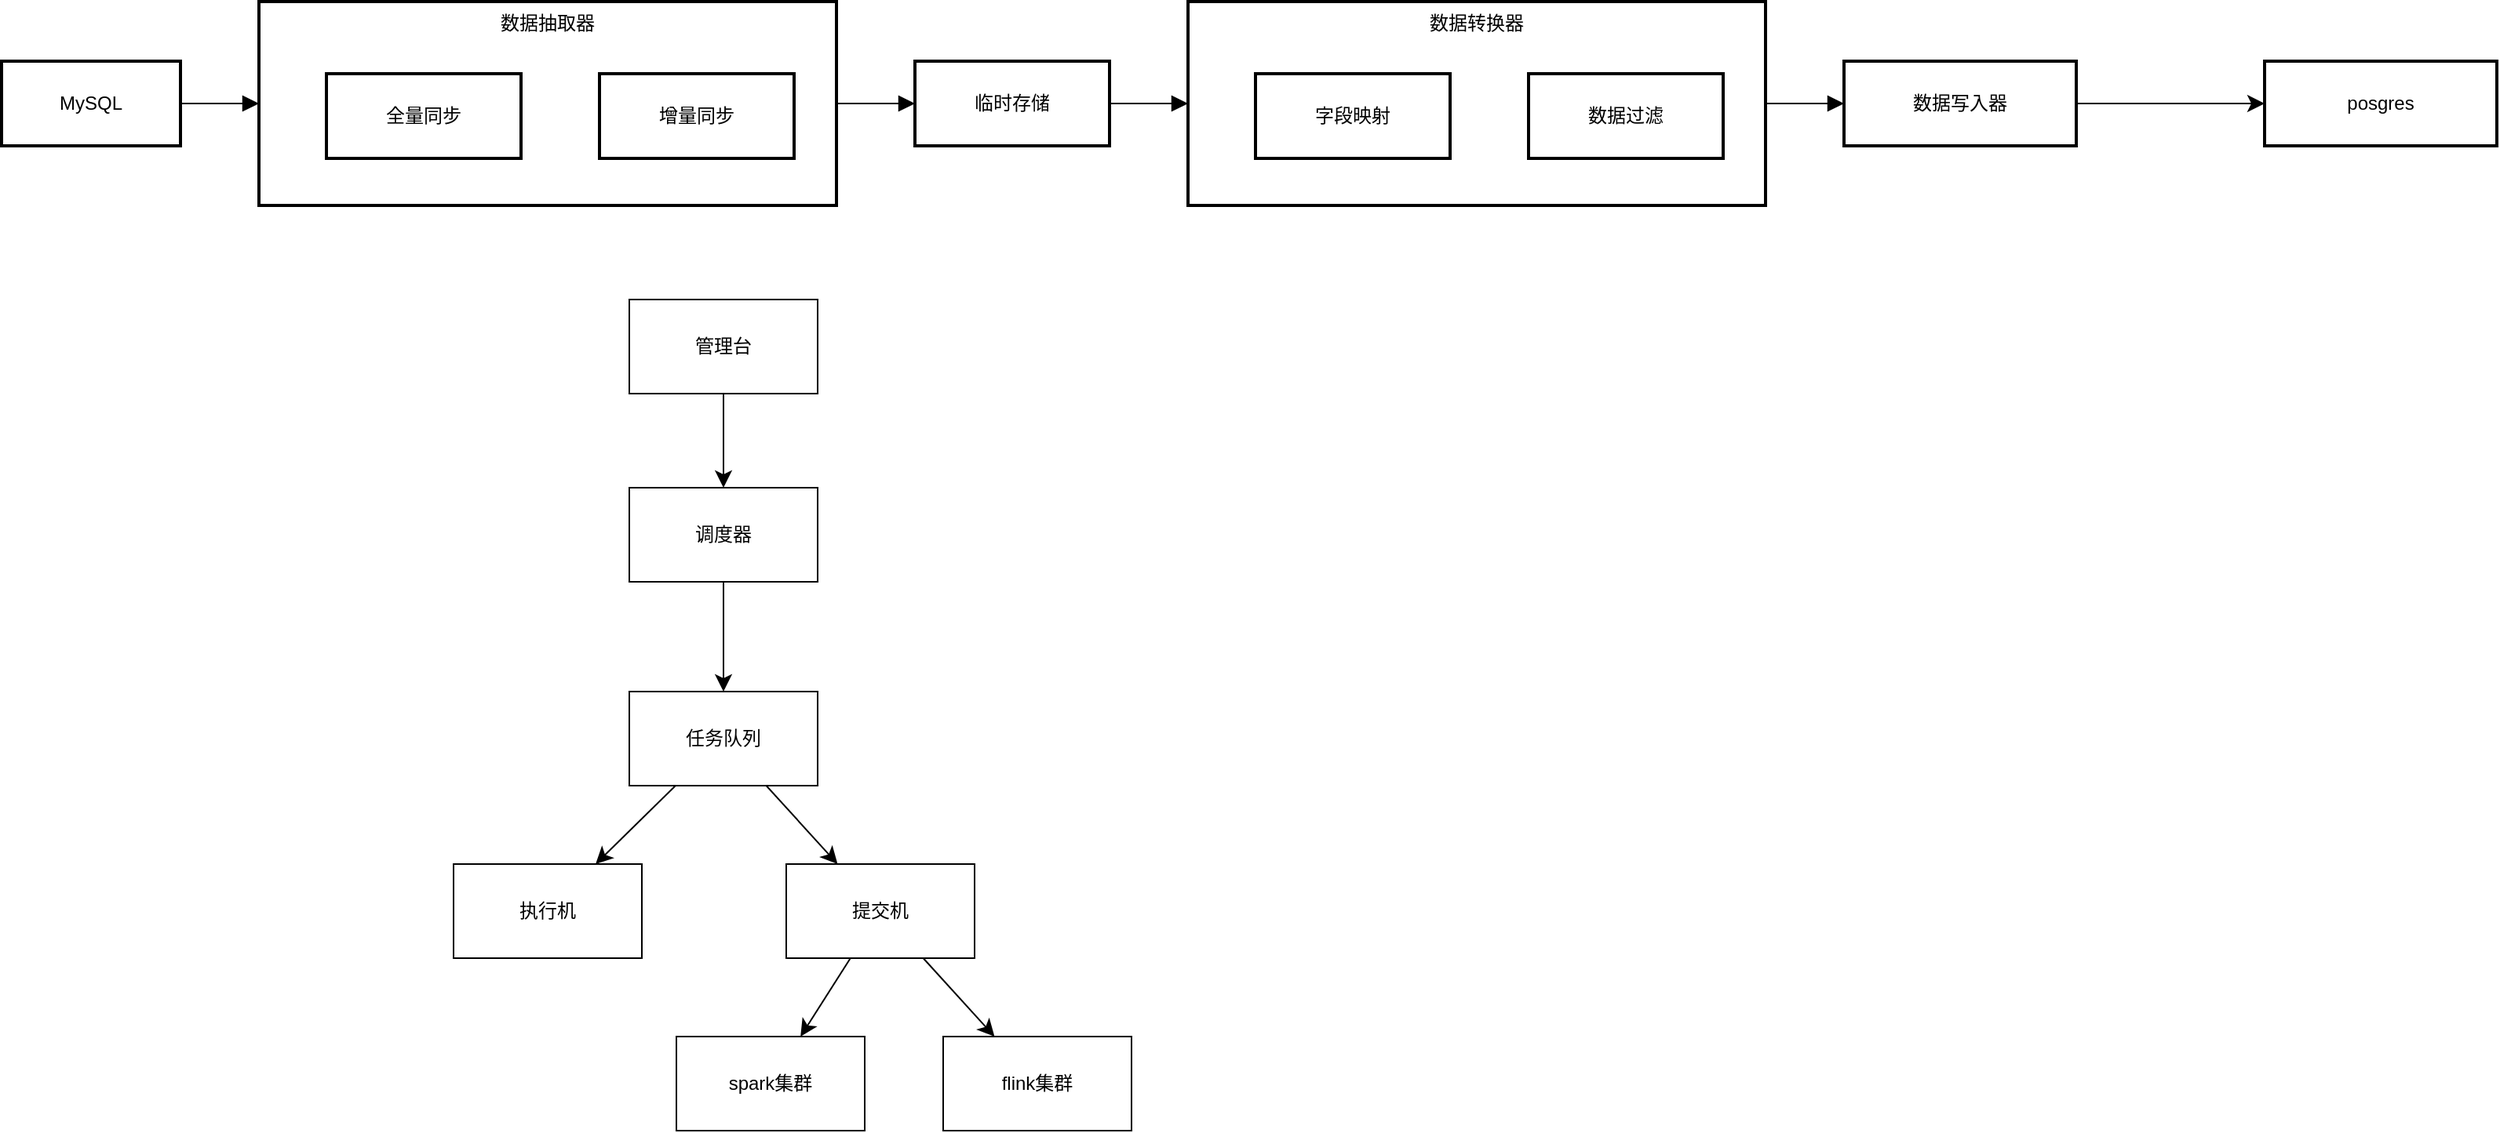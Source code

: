 <mxfile version="27.1.5">
  <diagram name="第 1 页" id="hBpjFzLowJhFBVcJmZGM">
    <mxGraphModel dx="618" dy="1230" grid="1" gridSize="10" guides="1" tooltips="1" connect="1" arrows="1" fold="1" page="1" pageScale="1" pageWidth="827" pageHeight="1169" math="0" shadow="0">
      <root>
        <mxCell id="0" />
        <mxCell id="1" parent="0" />
        <mxCell id="wdBvNr7E38Eyd4g5zLgd-1" value="数据转换器" style="whiteSpace=wrap;strokeWidth=2;verticalAlign=top;" parent="1" vertex="1">
          <mxGeometry x="1036" y="230" width="368" height="130" as="geometry" />
        </mxCell>
        <mxCell id="wdBvNr7E38Eyd4g5zLgd-2" value="字段映射" style="whiteSpace=wrap;strokeWidth=2;" parent="wdBvNr7E38Eyd4g5zLgd-1" vertex="1">
          <mxGeometry x="43" y="46" width="124" height="54" as="geometry" />
        </mxCell>
        <mxCell id="wdBvNr7E38Eyd4g5zLgd-3" value="数据过滤" style="whiteSpace=wrap;strokeWidth=2;" parent="wdBvNr7E38Eyd4g5zLgd-1" vertex="1">
          <mxGeometry x="217" y="46" width="124" height="54" as="geometry" />
        </mxCell>
        <mxCell id="wdBvNr7E38Eyd4g5zLgd-4" value="数据抽取器" style="whiteSpace=wrap;strokeWidth=2;verticalAlign=top;" parent="1" vertex="1">
          <mxGeometry x="444" y="230" width="368" height="130" as="geometry" />
        </mxCell>
        <mxCell id="wdBvNr7E38Eyd4g5zLgd-5" value="全量同步" style="whiteSpace=wrap;strokeWidth=2;" parent="wdBvNr7E38Eyd4g5zLgd-4" vertex="1">
          <mxGeometry x="43" y="46" width="124" height="54" as="geometry" />
        </mxCell>
        <mxCell id="wdBvNr7E38Eyd4g5zLgd-6" value="增量同步" style="whiteSpace=wrap;strokeWidth=2;" parent="wdBvNr7E38Eyd4g5zLgd-4" vertex="1">
          <mxGeometry x="217" y="46" width="124" height="54" as="geometry" />
        </mxCell>
        <mxCell id="wdBvNr7E38Eyd4g5zLgd-7" value="MySQL" style="whiteSpace=wrap;strokeWidth=2;" parent="1" vertex="1">
          <mxGeometry x="280" y="268" width="114" height="54" as="geometry" />
        </mxCell>
        <mxCell id="wdBvNr7E38Eyd4g5zLgd-8" value="临时存储" style="whiteSpace=wrap;strokeWidth=2;" parent="1" vertex="1">
          <mxGeometry x="862" y="268" width="124" height="54" as="geometry" />
        </mxCell>
        <mxCell id="wdBvNr7E38Eyd4g5zLgd-15" value="" style="edgeStyle=none;curved=1;rounded=0;orthogonalLoop=1;jettySize=auto;html=1;fontSize=12;startSize=8;endSize=8;" parent="1" source="wdBvNr7E38Eyd4g5zLgd-9" target="wdBvNr7E38Eyd4g5zLgd-14" edge="1">
          <mxGeometry relative="1" as="geometry" />
        </mxCell>
        <mxCell id="wdBvNr7E38Eyd4g5zLgd-9" value="数据写入器" style="whiteSpace=wrap;strokeWidth=2;" parent="1" vertex="1">
          <mxGeometry x="1454" y="268" width="148" height="54" as="geometry" />
        </mxCell>
        <mxCell id="wdBvNr7E38Eyd4g5zLgd-10" value="" style="curved=1;startArrow=none;endArrow=block;exitX=1;exitY=0.5;entryX=0;entryY=0.5;rounded=0;fontSize=12;startSize=8;endSize=8;" parent="1" source="wdBvNr7E38Eyd4g5zLgd-7" target="wdBvNr7E38Eyd4g5zLgd-4" edge="1">
          <mxGeometry relative="1" as="geometry">
            <Array as="points" />
          </mxGeometry>
        </mxCell>
        <mxCell id="wdBvNr7E38Eyd4g5zLgd-11" value="" style="curved=1;startArrow=none;endArrow=block;exitX=1;exitY=0.5;entryX=0;entryY=0.5;rounded=0;fontSize=12;startSize=8;endSize=8;" parent="1" source="wdBvNr7E38Eyd4g5zLgd-4" target="wdBvNr7E38Eyd4g5zLgd-8" edge="1">
          <mxGeometry relative="1" as="geometry">
            <Array as="points" />
          </mxGeometry>
        </mxCell>
        <mxCell id="wdBvNr7E38Eyd4g5zLgd-12" value="" style="curved=1;startArrow=none;endArrow=block;exitX=1;exitY=0.5;entryX=0;entryY=0.5;rounded=0;fontSize=12;startSize=8;endSize=8;" parent="1" source="wdBvNr7E38Eyd4g5zLgd-8" target="wdBvNr7E38Eyd4g5zLgd-1" edge="1">
          <mxGeometry relative="1" as="geometry">
            <Array as="points" />
          </mxGeometry>
        </mxCell>
        <mxCell id="wdBvNr7E38Eyd4g5zLgd-13" value="" style="curved=1;startArrow=none;endArrow=block;exitX=1;exitY=0.5;entryX=0;entryY=0.5;rounded=0;fontSize=12;startSize=8;endSize=8;" parent="1" source="wdBvNr7E38Eyd4g5zLgd-1" target="wdBvNr7E38Eyd4g5zLgd-9" edge="1">
          <mxGeometry relative="1" as="geometry">
            <Array as="points" />
          </mxGeometry>
        </mxCell>
        <mxCell id="wdBvNr7E38Eyd4g5zLgd-14" value="posgres" style="whiteSpace=wrap;strokeWidth=2;" parent="1" vertex="1">
          <mxGeometry x="1722" y="268" width="148" height="54" as="geometry" />
        </mxCell>
        <mxCell id="1AvguPAmNxw9mXg1L3JD-3" value="" style="edgeStyle=none;curved=1;rounded=0;orthogonalLoop=1;jettySize=auto;html=1;fontSize=12;startSize=8;endSize=8;" edge="1" parent="1" source="wdBvNr7E38Eyd4g5zLgd-18" target="1AvguPAmNxw9mXg1L3JD-2">
          <mxGeometry relative="1" as="geometry" />
        </mxCell>
        <mxCell id="wdBvNr7E38Eyd4g5zLgd-18" value="管理台" style="rounded=0;whiteSpace=wrap;html=1;" parent="1" vertex="1">
          <mxGeometry x="680" y="420" width="120" height="60" as="geometry" />
        </mxCell>
        <mxCell id="1AvguPAmNxw9mXg1L3JD-5" value="" style="edgeStyle=none;curved=1;rounded=0;orthogonalLoop=1;jettySize=auto;html=1;fontSize=12;startSize=8;endSize=8;" edge="1" parent="1" source="1AvguPAmNxw9mXg1L3JD-2" target="1AvguPAmNxw9mXg1L3JD-4">
          <mxGeometry relative="1" as="geometry" />
        </mxCell>
        <mxCell id="1AvguPAmNxw9mXg1L3JD-2" value="调度器" style="rounded=0;whiteSpace=wrap;html=1;" vertex="1" parent="1">
          <mxGeometry x="680" y="540" width="120" height="60" as="geometry" />
        </mxCell>
        <mxCell id="1AvguPAmNxw9mXg1L3JD-7" value="" style="edgeStyle=none;curved=1;rounded=0;orthogonalLoop=1;jettySize=auto;html=1;fontSize=12;startSize=8;endSize=8;" edge="1" parent="1" source="1AvguPAmNxw9mXg1L3JD-4" target="1AvguPAmNxw9mXg1L3JD-6">
          <mxGeometry relative="1" as="geometry" />
        </mxCell>
        <mxCell id="1AvguPAmNxw9mXg1L3JD-12" value="" style="edgeStyle=none;curved=1;rounded=0;orthogonalLoop=1;jettySize=auto;html=1;fontSize=12;startSize=8;endSize=8;" edge="1" parent="1" source="1AvguPAmNxw9mXg1L3JD-4" target="1AvguPAmNxw9mXg1L3JD-11">
          <mxGeometry relative="1" as="geometry" />
        </mxCell>
        <mxCell id="1AvguPAmNxw9mXg1L3JD-4" value="任务队列" style="rounded=0;whiteSpace=wrap;html=1;" vertex="1" parent="1">
          <mxGeometry x="680" y="670" width="120" height="60" as="geometry" />
        </mxCell>
        <mxCell id="1AvguPAmNxw9mXg1L3JD-6" value="执行机" style="rounded=0;whiteSpace=wrap;html=1;" vertex="1" parent="1">
          <mxGeometry x="568" y="780" width="120" height="60" as="geometry" />
        </mxCell>
        <mxCell id="1AvguPAmNxw9mXg1L3JD-14" value="" style="edgeStyle=none;curved=1;rounded=0;orthogonalLoop=1;jettySize=auto;html=1;fontSize=12;startSize=8;endSize=8;" edge="1" parent="1" source="1AvguPAmNxw9mXg1L3JD-11" target="1AvguPAmNxw9mXg1L3JD-13">
          <mxGeometry relative="1" as="geometry" />
        </mxCell>
        <mxCell id="1AvguPAmNxw9mXg1L3JD-16" value="" style="edgeStyle=none;curved=1;rounded=0;orthogonalLoop=1;jettySize=auto;html=1;fontSize=12;startSize=8;endSize=8;" edge="1" parent="1" source="1AvguPAmNxw9mXg1L3JD-11" target="1AvguPAmNxw9mXg1L3JD-15">
          <mxGeometry relative="1" as="geometry" />
        </mxCell>
        <mxCell id="1AvguPAmNxw9mXg1L3JD-11" value="提交机" style="rounded=0;whiteSpace=wrap;html=1;" vertex="1" parent="1">
          <mxGeometry x="780" y="780" width="120" height="60" as="geometry" />
        </mxCell>
        <mxCell id="1AvguPAmNxw9mXg1L3JD-13" value="flink集群" style="rounded=0;whiteSpace=wrap;html=1;" vertex="1" parent="1">
          <mxGeometry x="880" y="890" width="120" height="60" as="geometry" />
        </mxCell>
        <mxCell id="1AvguPAmNxw9mXg1L3JD-15" value="spark集群" style="rounded=0;whiteSpace=wrap;html=1;" vertex="1" parent="1">
          <mxGeometry x="710" y="890" width="120" height="60" as="geometry" />
        </mxCell>
      </root>
    </mxGraphModel>
  </diagram>
</mxfile>
